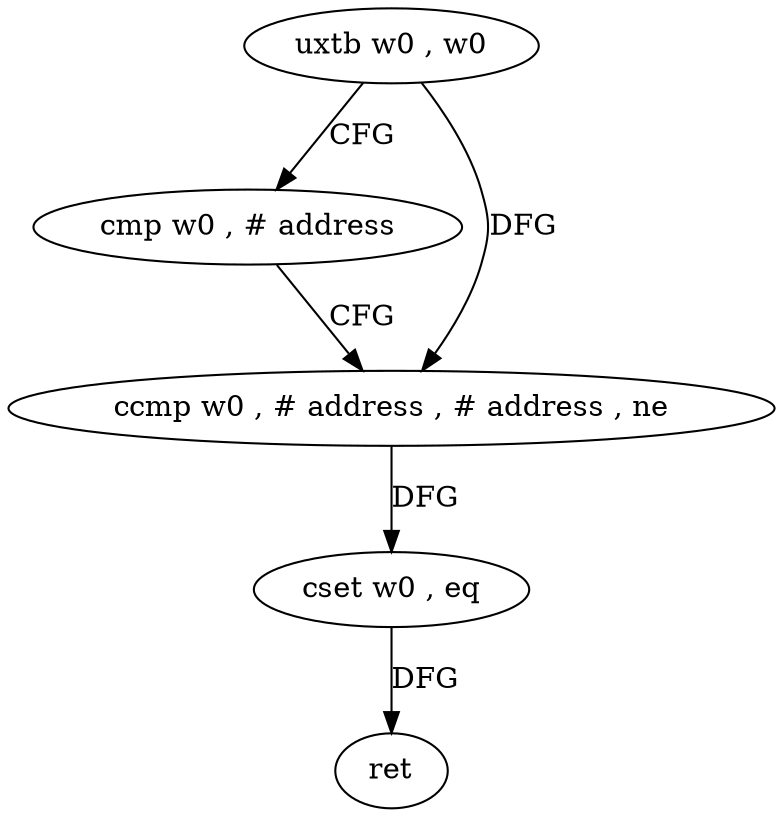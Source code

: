 digraph "func" {
"4216436" [label = "uxtb w0 , w0" ]
"4216440" [label = "cmp w0 , # address" ]
"4216444" [label = "ccmp w0 , # address , # address , ne" ]
"4216448" [label = "cset w0 , eq" ]
"4216452" [label = "ret" ]
"4216436" -> "4216440" [ label = "CFG" ]
"4216436" -> "4216444" [ label = "DFG" ]
"4216440" -> "4216444" [ label = "CFG" ]
"4216444" -> "4216448" [ label = "DFG" ]
"4216448" -> "4216452" [ label = "DFG" ]
}
